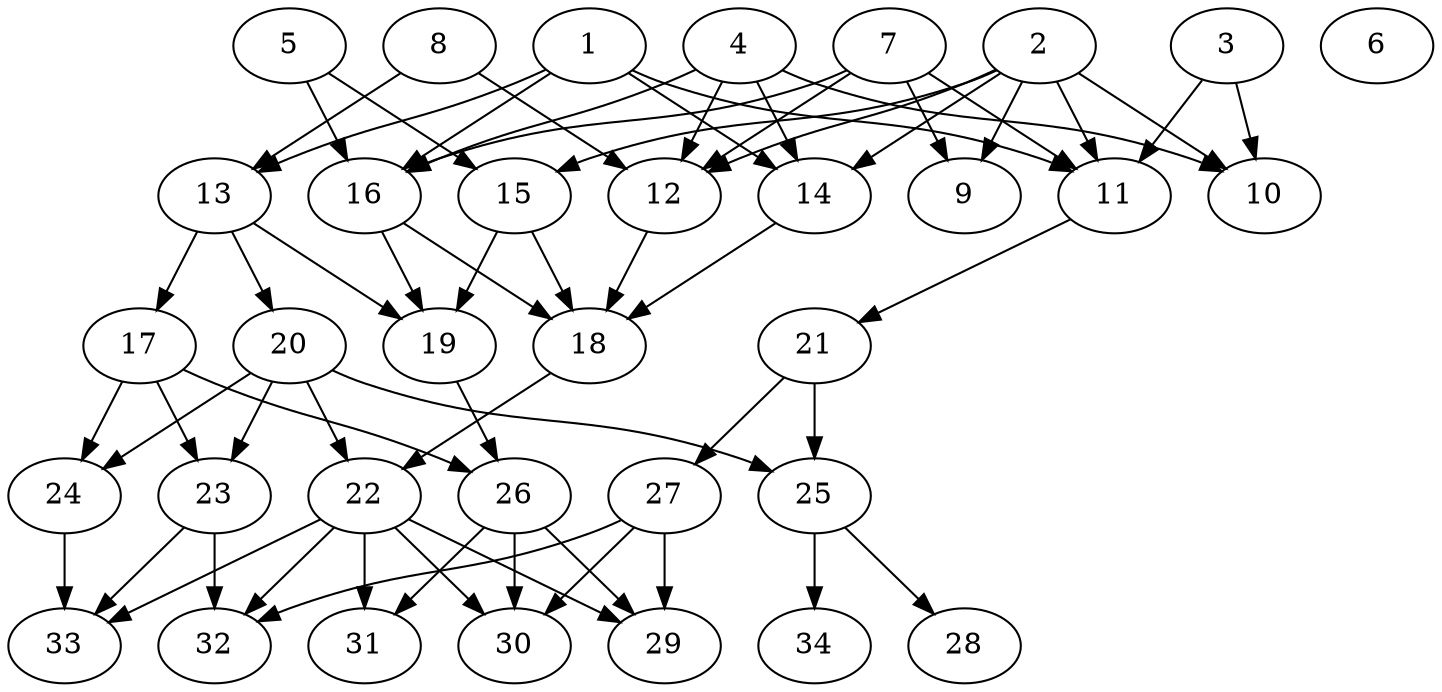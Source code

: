 // DAG (tier=2-normal, mode=data, n=34, ccr=0.426, fat=0.653, density=0.470, regular=0.582, jump=0.185, mindata=2097152, maxdata=16777216)
// DAG automatically generated by daggen at Sun Aug 24 16:33:34 2025
// /home/ermia/Project/Environments/daggen/bin/daggen --dot --ccr 0.426 --fat 0.653 --regular 0.582 --density 0.470 --jump 0.185 --mindata 2097152 --maxdata 16777216 -n 34 
digraph G {
  1 [size="5358336609175492", alpha="0.08", expect_size="2679168304587746"]
  1 -> 11 [size ="555552711114752"]
  1 -> 13 [size ="555552711114752"]
  1 -> 14 [size ="555552711114752"]
  1 -> 16 [size ="555552711114752"]
  2 [size="86700462950165984", alpha="0.12", expect_size="43350231475082992"]
  2 -> 9 [size ="2037789143072768"]
  2 -> 10 [size ="2037789143072768"]
  2 -> 11 [size ="2037789143072768"]
  2 -> 12 [size ="2037789143072768"]
  2 -> 14 [size ="2037789143072768"]
  2 -> 15 [size ="2037789143072768"]
  3 [size="2173447763928709632", alpha="0.05", expect_size="1086723881964354816"]
  3 -> 10 [size ="1864855506124800"]
  3 -> 11 [size ="1864855506124800"]
  4 [size="116486027104788400", alpha="0.17", expect_size="58243013552394200"]
  4 -> 10 [size ="125700279369728"]
  4 -> 12 [size ="125700279369728"]
  4 -> 14 [size ="125700279369728"]
  4 -> 16 [size ="125700279369728"]
  5 [size="4675119714108943", alpha="0.14", expect_size="2337559857054471"]
  5 -> 15 [size ="209463617257472"]
  5 -> 16 [size ="209463617257472"]
  6 [size="14657028573235548", alpha="0.16", expect_size="7328514286617774"]
  7 [size="260636947807498928128", alpha="0.13", expect_size="130318473903749464064"]
  7 -> 9 [size ="326422916759552"]
  7 -> 11 [size ="326422916759552"]
  7 -> 12 [size ="326422916759552"]
  7 -> 16 [size ="326422916759552"]
  8 [size="950571906381111099392", alpha="0.19", expect_size="475285953190555549696"]
  8 -> 12 [size ="773416269381632"]
  8 -> 13 [size ="773416269381632"]
  9 [size="10818040919440760", alpha="0.03", expect_size="5409020459720380"]
  10 [size="720432442468948736", alpha="0.07", expect_size="360216221234474368"]
  11 [size="30057473801773340", alpha="0.14", expect_size="15028736900886670"]
  11 -> 21 [size ="881844102889472"]
  12 [size="1062920980885323008", alpha="0.18", expect_size="531460490442661504"]
  12 -> 18 [size ="1225944064851968"]
  13 [size="761873814141165184", alpha="0.15", expect_size="380936907070582592"]
  13 -> 17 [size ="588382208000000"]
  13 -> 19 [size ="588382208000000"]
  13 -> 20 [size ="588382208000000"]
  14 [size="19443929385558605824", alpha="0.07", expect_size="9721964692779302912"]
  14 -> 18 [size ="57846800580608"]
  15 [size="11894291286454940", alpha="0.16", expect_size="5947145643227470"]
  15 -> 18 [size ="278217252405248"]
  15 -> 19 [size ="278217252405248"]
  16 [size="2509069195455496192000", alpha="0.19", expect_size="1254534597727748096000"]
  16 -> 18 [size ="1477174309683200"]
  16 -> 19 [size ="1477174309683200"]
  17 [size="305634915832113472", alpha="0.18", expect_size="152817457916056736"]
  17 -> 23 [size ="546307257139200"]
  17 -> 24 [size ="546307257139200"]
  17 -> 26 [size ="546307257139200"]
  18 [size="23692111957843080", alpha="0.19", expect_size="11846055978921540"]
  18 -> 22 [size ="425016575393792"]
  19 [size="310383341719542300672", alpha="0.00", expect_size="155191670859771150336"]
  19 -> 26 [size ="366737727946752"]
  20 [size="67279476729400232", alpha="0.10", expect_size="33639738364700116"]
  20 -> 22 [size ="81605729189888"]
  20 -> 23 [size ="81605729189888"]
  20 -> 24 [size ="81605729189888"]
  20 -> 25 [size ="81605729189888"]
  21 [size="30773964319241616", alpha="0.12", expect_size="15386982159620808"]
  21 -> 25 [size ="844238099054592"]
  21 -> 27 [size ="844238099054592"]
  22 [size="626765451627834496", alpha="0.10", expect_size="313382725813917248"]
  22 -> 29 [size ="276866216755200"]
  22 -> 30 [size ="276866216755200"]
  22 -> 31 [size ="276866216755200"]
  22 -> 32 [size ="276866216755200"]
  22 -> 33 [size ="276866216755200"]
  23 [size="443092068605100032000", alpha="0.03", expect_size="221546034302550016000"]
  23 -> 32 [size ="464963973939200"]
  23 -> 33 [size ="464963973939200"]
  24 [size="6494943989694767", alpha="0.18", expect_size="3247471994847383"]
  24 -> 33 [size ="633037654065152"]
  25 [size="108488482025761824", alpha="0.09", expect_size="54244241012880912"]
  25 -> 28 [size ="114467891314688"]
  25 -> 34 [size ="114467891314688"]
  26 [size="45972417879463184", alpha="0.08", expect_size="22986208939731592"]
  26 -> 29 [size ="99152037937152"]
  26 -> 30 [size ="99152037937152"]
  26 -> 31 [size ="99152037937152"]
  27 [size="3978392683065561317376", alpha="0.00", expect_size="1989196341532780658688"]
  27 -> 29 [size ="2008607524651008"]
  27 -> 30 [size ="2008607524651008"]
  27 -> 32 [size ="2008607524651008"]
  28 [size="148809594175488000000", alpha="0.16", expect_size="74404797087744000000"]
  29 [size="90029021845026464", alpha="0.03", expect_size="45014510922513232"]
  30 [size="951760368722912477184", alpha="0.18", expect_size="475880184361456238592"]
  31 [size="563623743800854720", alpha="0.13", expect_size="281811871900427360"]
  32 [size="41727594229403448", alpha="0.02", expect_size="20863797114701724"]
  33 [size="630745726976000000000", alpha="0.11", expect_size="315372863488000000000"]
  34 [size="444700927425706459136", alpha="0.06", expect_size="222350463712853229568"]
}